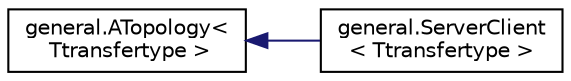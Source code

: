 digraph "Graphical Class Hierarchy"
{
  edge [fontname="Helvetica",fontsize="10",labelfontname="Helvetica",labelfontsize="10"];
  node [fontname="Helvetica",fontsize="10",shape=record];
  rankdir="LR";
  Node1 [label="general.ATopology\<\l Ttransfertype \>",height=0.2,width=0.4,color="black", fillcolor="white", style="filled",URL="$classgeneral_1_1_a_topology_3_01_ttransfertype_01_4.html"];
  Node1 -> Node2 [dir="back",color="midnightblue",fontsize="10",style="solid",fontname="Helvetica"];
  Node2 [label="general.ServerClient\l\< Ttransfertype \>",height=0.2,width=0.4,color="black", fillcolor="white", style="filled",URL="$classgeneral_1_1_server_client_3_01_ttransfertype_01_4.html"];
}

